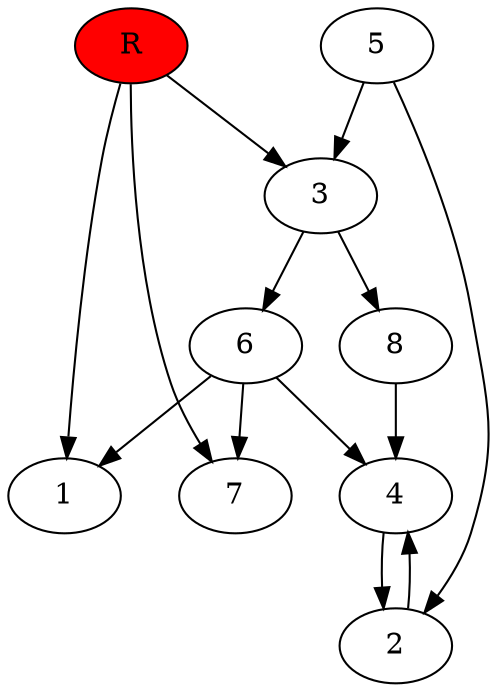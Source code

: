 digraph prb4174 {
	1
	2
	3
	4
	5
	6
	7
	8
	R [fillcolor="#ff0000" style=filled]
	2 -> 4
	3 -> 6
	3 -> 8
	4 -> 2
	5 -> 2
	5 -> 3
	6 -> 1
	6 -> 4
	6 -> 7
	8 -> 4
	R -> 1
	R -> 3
	R -> 7
}
